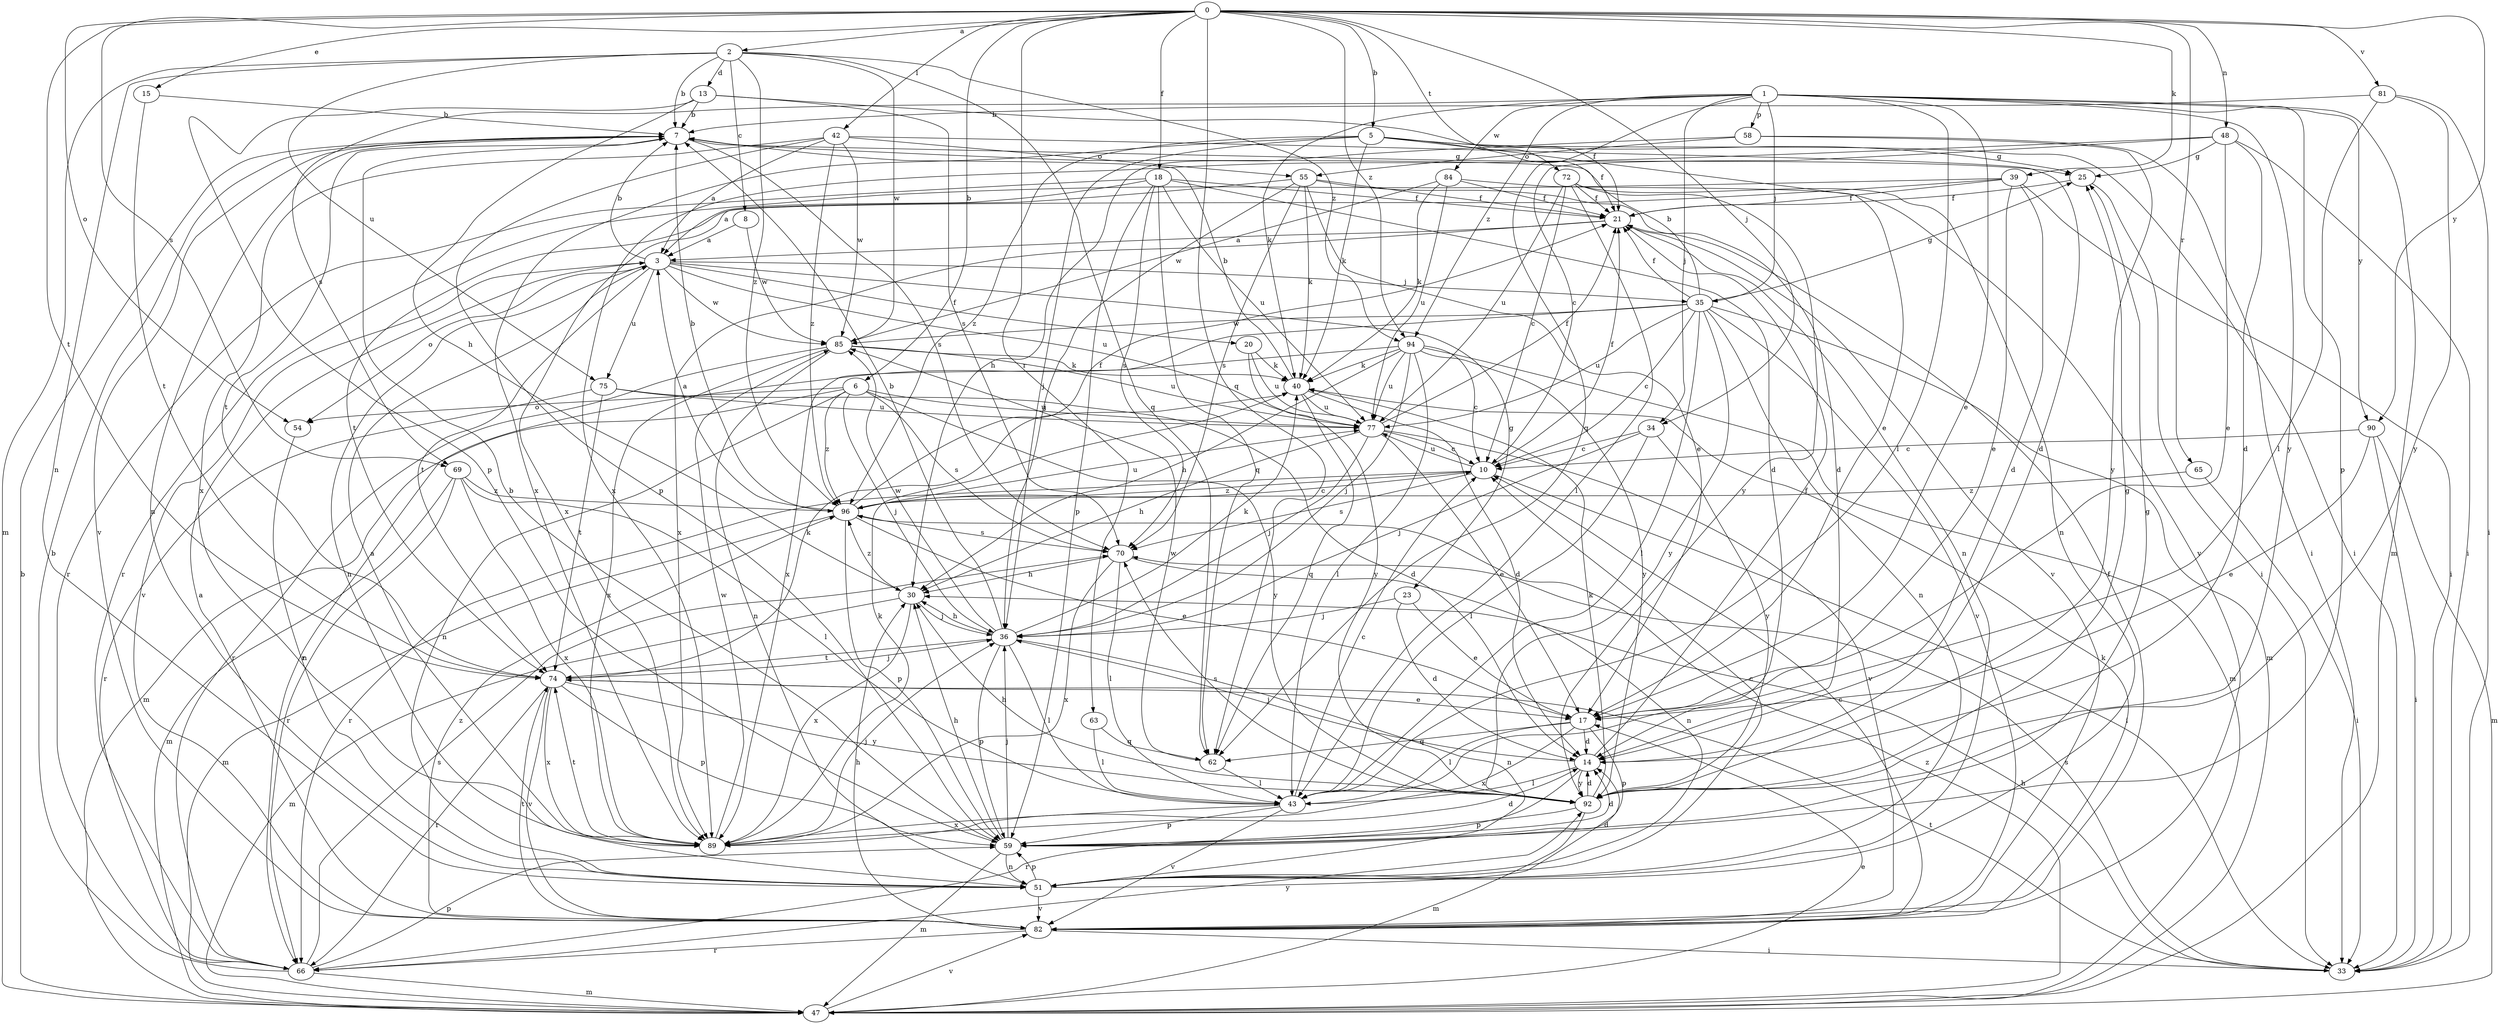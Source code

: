 strict digraph  {
0;
1;
2;
3;
5;
6;
7;
8;
10;
13;
14;
15;
17;
18;
20;
21;
23;
25;
30;
33;
34;
35;
36;
39;
40;
42;
43;
47;
48;
51;
54;
55;
58;
59;
62;
63;
65;
66;
69;
70;
72;
74;
75;
77;
81;
82;
84;
85;
89;
90;
92;
94;
96;
0 -> 2  [label=a];
0 -> 5  [label=b];
0 -> 6  [label=b];
0 -> 15  [label=e];
0 -> 18  [label=f];
0 -> 34  [label=j];
0 -> 39  [label=k];
0 -> 42  [label=l];
0 -> 48  [label=n];
0 -> 54  [label=o];
0 -> 62  [label=q];
0 -> 63  [label=r];
0 -> 65  [label=r];
0 -> 69  [label=s];
0 -> 72  [label=t];
0 -> 74  [label=t];
0 -> 81  [label=v];
0 -> 90  [label=y];
0 -> 94  [label=z];
1 -> 17  [label=e];
1 -> 34  [label=j];
1 -> 35  [label=j];
1 -> 40  [label=k];
1 -> 43  [label=l];
1 -> 47  [label=m];
1 -> 58  [label=p];
1 -> 59  [label=p];
1 -> 62  [label=q];
1 -> 69  [label=s];
1 -> 84  [label=w];
1 -> 90  [label=y];
1 -> 92  [label=y];
1 -> 94  [label=z];
2 -> 7  [label=b];
2 -> 8  [label=c];
2 -> 13  [label=d];
2 -> 47  [label=m];
2 -> 51  [label=n];
2 -> 62  [label=q];
2 -> 75  [label=u];
2 -> 85  [label=w];
2 -> 94  [label=z];
2 -> 96  [label=z];
3 -> 7  [label=b];
3 -> 20  [label=f];
3 -> 23  [label=g];
3 -> 35  [label=j];
3 -> 51  [label=n];
3 -> 54  [label=o];
3 -> 74  [label=t];
3 -> 75  [label=u];
3 -> 77  [label=u];
3 -> 82  [label=v];
3 -> 85  [label=w];
5 -> 17  [label=e];
5 -> 21  [label=f];
5 -> 25  [label=g];
5 -> 33  [label=i];
5 -> 36  [label=j];
5 -> 40  [label=k];
5 -> 89  [label=x];
5 -> 96  [label=z];
6 -> 36  [label=j];
6 -> 47  [label=m];
6 -> 51  [label=n];
6 -> 54  [label=o];
6 -> 70  [label=s];
6 -> 77  [label=u];
6 -> 92  [label=y];
6 -> 96  [label=z];
7 -> 25  [label=g];
7 -> 51  [label=n];
7 -> 70  [label=s];
7 -> 74  [label=t];
7 -> 82  [label=v];
8 -> 3  [label=a];
8 -> 85  [label=w];
10 -> 21  [label=f];
10 -> 33  [label=i];
10 -> 66  [label=r];
10 -> 70  [label=s];
10 -> 77  [label=u];
10 -> 96  [label=z];
13 -> 7  [label=b];
13 -> 21  [label=f];
13 -> 30  [label=h];
13 -> 59  [label=p];
13 -> 70  [label=s];
14 -> 21  [label=f];
14 -> 36  [label=j];
14 -> 43  [label=l];
14 -> 66  [label=r];
14 -> 92  [label=y];
15 -> 7  [label=b];
15 -> 74  [label=t];
17 -> 14  [label=d];
17 -> 43  [label=l];
17 -> 59  [label=p];
17 -> 62  [label=q];
17 -> 89  [label=x];
18 -> 3  [label=a];
18 -> 14  [label=d];
18 -> 21  [label=f];
18 -> 59  [label=p];
18 -> 62  [label=q];
18 -> 66  [label=r];
18 -> 70  [label=s];
18 -> 77  [label=u];
20 -> 40  [label=k];
20 -> 77  [label=u];
20 -> 92  [label=y];
21 -> 3  [label=a];
21 -> 51  [label=n];
21 -> 82  [label=v];
21 -> 89  [label=x];
23 -> 14  [label=d];
23 -> 17  [label=e];
23 -> 36  [label=j];
25 -> 21  [label=f];
25 -> 33  [label=i];
30 -> 36  [label=j];
30 -> 47  [label=m];
30 -> 89  [label=x];
30 -> 96  [label=z];
33 -> 30  [label=h];
33 -> 70  [label=s];
33 -> 74  [label=t];
34 -> 10  [label=c];
34 -> 36  [label=j];
34 -> 43  [label=l];
34 -> 92  [label=y];
35 -> 7  [label=b];
35 -> 10  [label=c];
35 -> 21  [label=f];
35 -> 25  [label=g];
35 -> 43  [label=l];
35 -> 47  [label=m];
35 -> 51  [label=n];
35 -> 77  [label=u];
35 -> 82  [label=v];
35 -> 85  [label=w];
35 -> 89  [label=x];
35 -> 92  [label=y];
36 -> 7  [label=b];
36 -> 30  [label=h];
36 -> 40  [label=k];
36 -> 43  [label=l];
36 -> 51  [label=n];
36 -> 59  [label=p];
36 -> 74  [label=t];
36 -> 85  [label=w];
39 -> 14  [label=d];
39 -> 17  [label=e];
39 -> 21  [label=f];
39 -> 33  [label=i];
39 -> 66  [label=r];
39 -> 74  [label=t];
40 -> 7  [label=b];
40 -> 14  [label=d];
40 -> 62  [label=q];
40 -> 77  [label=u];
42 -> 3  [label=a];
42 -> 14  [label=d];
42 -> 55  [label=o];
42 -> 59  [label=p];
42 -> 85  [label=w];
42 -> 89  [label=x];
42 -> 96  [label=z];
43 -> 10  [label=c];
43 -> 59  [label=p];
43 -> 82  [label=v];
43 -> 89  [label=x];
47 -> 7  [label=b];
47 -> 17  [label=e];
47 -> 82  [label=v];
47 -> 96  [label=z];
48 -> 10  [label=c];
48 -> 14  [label=d];
48 -> 17  [label=e];
48 -> 25  [label=g];
48 -> 33  [label=i];
48 -> 89  [label=x];
51 -> 10  [label=c];
51 -> 14  [label=d];
51 -> 59  [label=p];
51 -> 82  [label=v];
54 -> 51  [label=n];
55 -> 14  [label=d];
55 -> 17  [label=e];
55 -> 21  [label=f];
55 -> 36  [label=j];
55 -> 40  [label=k];
55 -> 70  [label=s];
55 -> 89  [label=x];
58 -> 30  [label=h];
58 -> 33  [label=i];
58 -> 55  [label=o];
58 -> 92  [label=y];
59 -> 7  [label=b];
59 -> 14  [label=d];
59 -> 25  [label=g];
59 -> 30  [label=h];
59 -> 36  [label=j];
59 -> 47  [label=m];
59 -> 51  [label=n];
62 -> 43  [label=l];
62 -> 85  [label=w];
63 -> 43  [label=l];
63 -> 62  [label=q];
65 -> 33  [label=i];
65 -> 96  [label=z];
66 -> 7  [label=b];
66 -> 47  [label=m];
66 -> 59  [label=p];
66 -> 70  [label=s];
66 -> 92  [label=y];
69 -> 43  [label=l];
69 -> 47  [label=m];
69 -> 66  [label=r];
69 -> 89  [label=x];
69 -> 96  [label=z];
70 -> 30  [label=h];
70 -> 43  [label=l];
70 -> 51  [label=n];
70 -> 89  [label=x];
72 -> 10  [label=c];
72 -> 21  [label=f];
72 -> 43  [label=l];
72 -> 51  [label=n];
72 -> 77  [label=u];
72 -> 92  [label=y];
74 -> 17  [label=e];
74 -> 36  [label=j];
74 -> 40  [label=k];
74 -> 59  [label=p];
74 -> 66  [label=r];
74 -> 82  [label=v];
74 -> 89  [label=x];
74 -> 92  [label=y];
75 -> 14  [label=d];
75 -> 66  [label=r];
75 -> 74  [label=t];
75 -> 77  [label=u];
77 -> 10  [label=c];
77 -> 17  [label=e];
77 -> 21  [label=f];
77 -> 30  [label=h];
77 -> 36  [label=j];
77 -> 82  [label=v];
81 -> 7  [label=b];
81 -> 33  [label=i];
81 -> 43  [label=l];
81 -> 92  [label=y];
82 -> 3  [label=a];
82 -> 10  [label=c];
82 -> 21  [label=f];
82 -> 30  [label=h];
82 -> 33  [label=i];
82 -> 40  [label=k];
82 -> 66  [label=r];
82 -> 74  [label=t];
82 -> 96  [label=z];
84 -> 21  [label=f];
84 -> 40  [label=k];
84 -> 77  [label=u];
84 -> 82  [label=v];
84 -> 85  [label=w];
85 -> 40  [label=k];
85 -> 51  [label=n];
85 -> 66  [label=r];
85 -> 77  [label=u];
85 -> 89  [label=x];
89 -> 3  [label=a];
89 -> 14  [label=d];
89 -> 36  [label=j];
89 -> 40  [label=k];
89 -> 74  [label=t];
89 -> 85  [label=w];
90 -> 10  [label=c];
90 -> 17  [label=e];
90 -> 33  [label=i];
90 -> 47  [label=m];
92 -> 14  [label=d];
92 -> 25  [label=g];
92 -> 30  [label=h];
92 -> 40  [label=k];
92 -> 47  [label=m];
92 -> 59  [label=p];
92 -> 70  [label=s];
94 -> 10  [label=c];
94 -> 30  [label=h];
94 -> 36  [label=j];
94 -> 40  [label=k];
94 -> 43  [label=l];
94 -> 47  [label=m];
94 -> 66  [label=r];
94 -> 77  [label=u];
94 -> 92  [label=y];
96 -> 3  [label=a];
96 -> 7  [label=b];
96 -> 10  [label=c];
96 -> 17  [label=e];
96 -> 21  [label=f];
96 -> 47  [label=m];
96 -> 59  [label=p];
96 -> 70  [label=s];
96 -> 77  [label=u];
}
